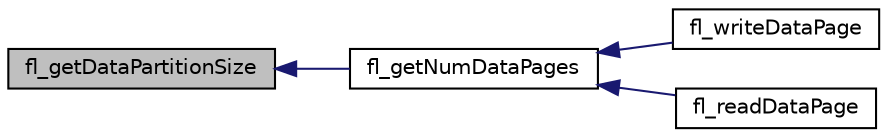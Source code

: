 digraph "fl_getDataPartitionSize"
{
 // INTERACTIVE_SVG=YES
  edge [fontname="Helvetica",fontsize="10",labelfontname="Helvetica",labelfontsize="10"];
  node [fontname="Helvetica",fontsize="10",shape=record];
  rankdir="LR";
  Node1 [label="fl_getDataPartitionSize",height=0.2,width=0.4,color="black", fillcolor="grey75", style="filled" fontcolor="black"];
  Node1 -> Node2 [dir="back",color="midnightblue",fontsize="10",style="solid",fontname="Helvetica"];
  Node2 [label="fl_getNumDataPages",height=0.2,width=0.4,color="black", fillcolor="white", style="filled",URL="$flashlib_8c.html#af7838caf3365e7111f007fe2fed4b470"];
  Node2 -> Node3 [dir="back",color="midnightblue",fontsize="10",style="solid",fontname="Helvetica"];
  Node3 [label="fl_writeDataPage",height=0.2,width=0.4,color="black", fillcolor="white", style="filled",URL="$flashlib_8c.html#a3c30029697e228c4c0e03f1bf9f2e5ce"];
  Node2 -> Node4 [dir="back",color="midnightblue",fontsize="10",style="solid",fontname="Helvetica"];
  Node4 [label="fl_readDataPage",height=0.2,width=0.4,color="black", fillcolor="white", style="filled",URL="$flashlib_8c.html#a224a4e25ebfca097bdc3d674ceaeed43"];
}
